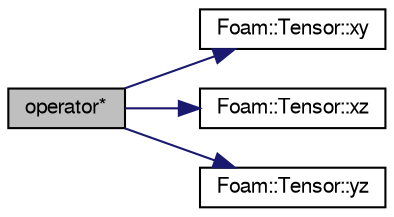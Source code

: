 digraph "operator*"
{
  bgcolor="transparent";
  edge [fontname="FreeSans",fontsize="10",labelfontname="FreeSans",labelfontsize="10"];
  node [fontname="FreeSans",fontsize="10",shape=record];
  rankdir="LR";
  Node127869 [label="operator*",height=0.2,width=0.4,color="black", fillcolor="grey75", style="filled", fontcolor="black"];
  Node127869 -> Node127870 [color="midnightblue",fontsize="10",style="solid",fontname="FreeSans"];
  Node127870 [label="Foam::Tensor::xy",height=0.2,width=0.4,color="black",URL="$a27634.html#aab470ae2a5eeac8c33a7b6abac6b39b3"];
  Node127869 -> Node127871 [color="midnightblue",fontsize="10",style="solid",fontname="FreeSans"];
  Node127871 [label="Foam::Tensor::xz",height=0.2,width=0.4,color="black",URL="$a27634.html#a6c0a9bc605f3cfdfb3307b3dcf136f60"];
  Node127869 -> Node127872 [color="midnightblue",fontsize="10",style="solid",fontname="FreeSans"];
  Node127872 [label="Foam::Tensor::yz",height=0.2,width=0.4,color="black",URL="$a27634.html#a4a98b51ba7019e1cfffae8d321a823df"];
}
